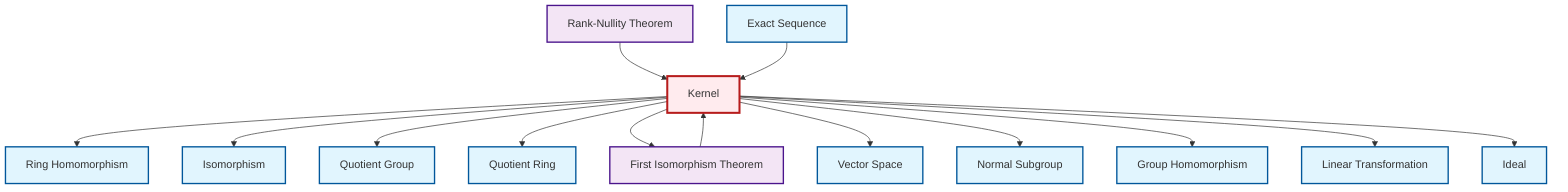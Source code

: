 graph TD
    classDef definition fill:#e1f5fe,stroke:#01579b,stroke-width:2px
    classDef theorem fill:#f3e5f5,stroke:#4a148c,stroke-width:2px
    classDef axiom fill:#fff3e0,stroke:#e65100,stroke-width:2px
    classDef example fill:#e8f5e9,stroke:#1b5e20,stroke-width:2px
    classDef current fill:#ffebee,stroke:#b71c1c,stroke-width:3px
    def-quotient-ring["Quotient Ring"]:::definition
    def-homomorphism["Group Homomorphism"]:::definition
    def-kernel["Kernel"]:::definition
    def-ideal["Ideal"]:::definition
    thm-first-isomorphism["First Isomorphism Theorem"]:::theorem
    def-normal-subgroup["Normal Subgroup"]:::definition
    def-isomorphism["Isomorphism"]:::definition
    def-ring-homomorphism["Ring Homomorphism"]:::definition
    def-vector-space["Vector Space"]:::definition
    def-exact-sequence["Exact Sequence"]:::definition
    def-linear-transformation["Linear Transformation"]:::definition
    def-quotient-group["Quotient Group"]:::definition
    thm-rank-nullity["Rank-Nullity Theorem"]:::theorem
    def-kernel --> def-ring-homomorphism
    thm-rank-nullity --> def-kernel
    def-kernel --> def-isomorphism
    def-kernel --> def-quotient-group
    def-kernel --> def-quotient-ring
    def-kernel --> thm-first-isomorphism
    def-kernel --> def-vector-space
    def-kernel --> def-normal-subgroup
    def-kernel --> def-homomorphism
    def-exact-sequence --> def-kernel
    def-kernel --> def-linear-transformation
    thm-first-isomorphism --> def-kernel
    def-kernel --> def-ideal
    class def-kernel current